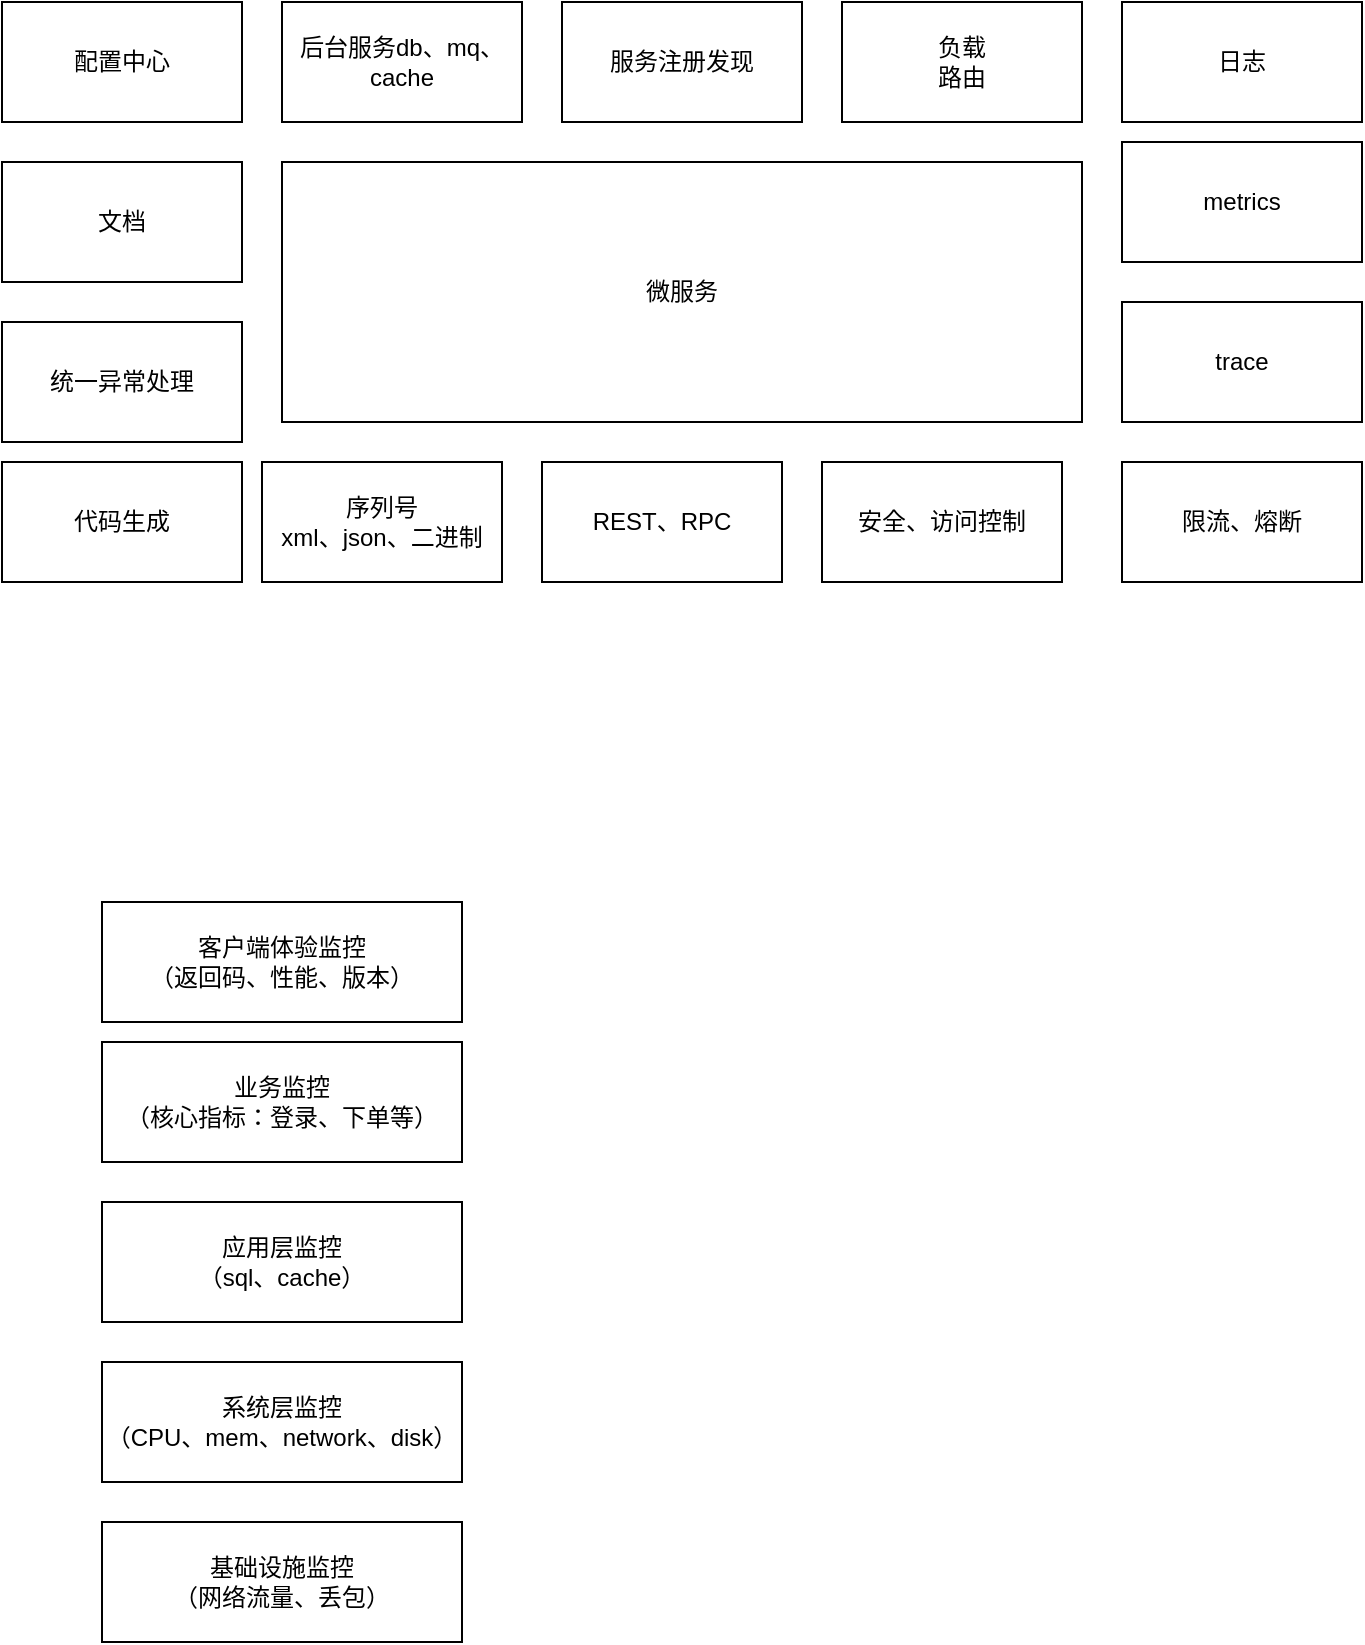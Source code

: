 <mxfile version="22.1.18" type="github">
  <diagram name="第 1 页" id="Xfvyhsu7DFsMABrmU--E">
    <mxGraphModel dx="1306" dy="801" grid="1" gridSize="10" guides="1" tooltips="1" connect="1" arrows="1" fold="1" page="1" pageScale="1" pageWidth="827" pageHeight="1169" math="0" shadow="0">
      <root>
        <mxCell id="0" />
        <mxCell id="1" parent="0" />
        <mxCell id="himGUJfuDn5OskSPBiYB-1" value="配置中心" style="rounded=0;whiteSpace=wrap;html=1;fillColor=none;" vertex="1" parent="1">
          <mxGeometry x="60" y="240" width="120" height="60" as="geometry" />
        </mxCell>
        <mxCell id="himGUJfuDn5OskSPBiYB-2" value="后台服务db、mq、cache" style="rounded=0;whiteSpace=wrap;html=1;fillColor=none;" vertex="1" parent="1">
          <mxGeometry x="200" y="240" width="120" height="60" as="geometry" />
        </mxCell>
        <mxCell id="himGUJfuDn5OskSPBiYB-3" value="服务注册发现" style="rounded=0;whiteSpace=wrap;html=1;fillColor=none;" vertex="1" parent="1">
          <mxGeometry x="340" y="240" width="120" height="60" as="geometry" />
        </mxCell>
        <mxCell id="himGUJfuDn5OskSPBiYB-4" value="负载&lt;br&gt;路由" style="rounded=0;whiteSpace=wrap;html=1;fillColor=none;" vertex="1" parent="1">
          <mxGeometry x="480" y="240" width="120" height="60" as="geometry" />
        </mxCell>
        <mxCell id="himGUJfuDn5OskSPBiYB-5" value="日志" style="rounded=0;whiteSpace=wrap;html=1;fillColor=none;" vertex="1" parent="1">
          <mxGeometry x="620" y="240" width="120" height="60" as="geometry" />
        </mxCell>
        <mxCell id="himGUJfuDn5OskSPBiYB-6" value="文档" style="rounded=0;whiteSpace=wrap;html=1;fillColor=none;" vertex="1" parent="1">
          <mxGeometry x="60" y="320" width="120" height="60" as="geometry" />
        </mxCell>
        <mxCell id="himGUJfuDn5OskSPBiYB-7" value="统一异常处理" style="rounded=0;whiteSpace=wrap;html=1;fillColor=none;" vertex="1" parent="1">
          <mxGeometry x="60" y="400" width="120" height="60" as="geometry" />
        </mxCell>
        <mxCell id="himGUJfuDn5OskSPBiYB-8" value="代码生成" style="rounded=0;whiteSpace=wrap;html=1;fillColor=none;" vertex="1" parent="1">
          <mxGeometry x="60" y="470" width="120" height="60" as="geometry" />
        </mxCell>
        <mxCell id="himGUJfuDn5OskSPBiYB-9" value="序列号&lt;br&gt;xml、json、二进制" style="rounded=0;whiteSpace=wrap;html=1;fillColor=none;" vertex="1" parent="1">
          <mxGeometry x="190" y="470" width="120" height="60" as="geometry" />
        </mxCell>
        <mxCell id="himGUJfuDn5OskSPBiYB-10" value="REST、RPC" style="rounded=0;whiteSpace=wrap;html=1;fillColor=none;" vertex="1" parent="1">
          <mxGeometry x="330" y="470" width="120" height="60" as="geometry" />
        </mxCell>
        <mxCell id="himGUJfuDn5OskSPBiYB-11" value="安全、访问控制" style="rounded=0;whiteSpace=wrap;html=1;fillColor=none;" vertex="1" parent="1">
          <mxGeometry x="470" y="470" width="120" height="60" as="geometry" />
        </mxCell>
        <mxCell id="himGUJfuDn5OskSPBiYB-12" value="metrics" style="rounded=0;whiteSpace=wrap;html=1;fillColor=none;" vertex="1" parent="1">
          <mxGeometry x="620" y="310" width="120" height="60" as="geometry" />
        </mxCell>
        <mxCell id="himGUJfuDn5OskSPBiYB-13" value="trace" style="rounded=0;whiteSpace=wrap;html=1;fillColor=none;" vertex="1" parent="1">
          <mxGeometry x="620" y="390" width="120" height="60" as="geometry" />
        </mxCell>
        <mxCell id="himGUJfuDn5OskSPBiYB-14" value="限流、熔断" style="rounded=0;whiteSpace=wrap;html=1;fillColor=none;" vertex="1" parent="1">
          <mxGeometry x="620" y="470" width="120" height="60" as="geometry" />
        </mxCell>
        <mxCell id="himGUJfuDn5OskSPBiYB-15" value="微服务" style="rounded=0;whiteSpace=wrap;html=1;fillColor=none;" vertex="1" parent="1">
          <mxGeometry x="200" y="320" width="400" height="130" as="geometry" />
        </mxCell>
        <mxCell id="himGUJfuDn5OskSPBiYB-16" value="基础设施监控&lt;br&gt;（网络流量、丢包）" style="rounded=0;whiteSpace=wrap;html=1;fillColor=none;" vertex="1" parent="1">
          <mxGeometry x="110" y="1000" width="180" height="60" as="geometry" />
        </mxCell>
        <mxCell id="himGUJfuDn5OskSPBiYB-17" value="系统层监控&lt;br&gt;（CPU、mem、network、disk）" style="rounded=0;whiteSpace=wrap;html=1;fillColor=none;" vertex="1" parent="1">
          <mxGeometry x="110" y="920" width="180" height="60" as="geometry" />
        </mxCell>
        <mxCell id="himGUJfuDn5OskSPBiYB-18" value="应用层监控&lt;br&gt;（sql、cache）" style="rounded=0;whiteSpace=wrap;html=1;fillColor=none;" vertex="1" parent="1">
          <mxGeometry x="110" y="840" width="180" height="60" as="geometry" />
        </mxCell>
        <mxCell id="himGUJfuDn5OskSPBiYB-19" value="业务监控&lt;br&gt;（核心指标：登录、下单等）" style="rounded=0;whiteSpace=wrap;html=1;fillColor=none;" vertex="1" parent="1">
          <mxGeometry x="110" y="760" width="180" height="60" as="geometry" />
        </mxCell>
        <mxCell id="himGUJfuDn5OskSPBiYB-20" value="客户端体验监控&lt;br&gt;（返回码、性能、版本）" style="rounded=0;whiteSpace=wrap;html=1;fillColor=none;" vertex="1" parent="1">
          <mxGeometry x="110" y="690" width="180" height="60" as="geometry" />
        </mxCell>
      </root>
    </mxGraphModel>
  </diagram>
</mxfile>
